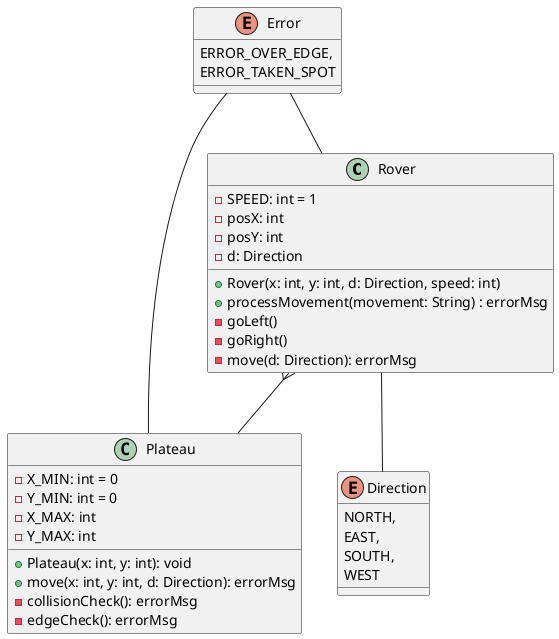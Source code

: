 @startuml
'https://plantuml.com/class-diagram

Rover }-- Plateau
Rover -- Direction

Error -- Plateau
Error -- Rover

class Plateau {
- X_MIN: int = 0
- Y_MIN: int = 0
- X_MAX: int
- Y_MAX: int

+ Plateau(x: int, y: int): void
+ move(x: int, y: int, d: Direction): errorMsg
- collisionCheck(): errorMsg
- edgeCheck(): errorMsg
}

class Rover {
- SPEED: int = 1
- posX: int
- posY: int
- d: Direction

+ Rover(x: int, y: int, d: Direction, speed: int)
+ processMovement(movement: String) : errorMsg
- goLeft()
- goRight()
- move(d: Direction): errorMsg
}

enum Error {
    ERROR_OVER_EDGE,
    ERROR_TAKEN_SPOT
}

enum Direction {
NORTH,
EAST,
SOUTH,
WEST
}

@enduml